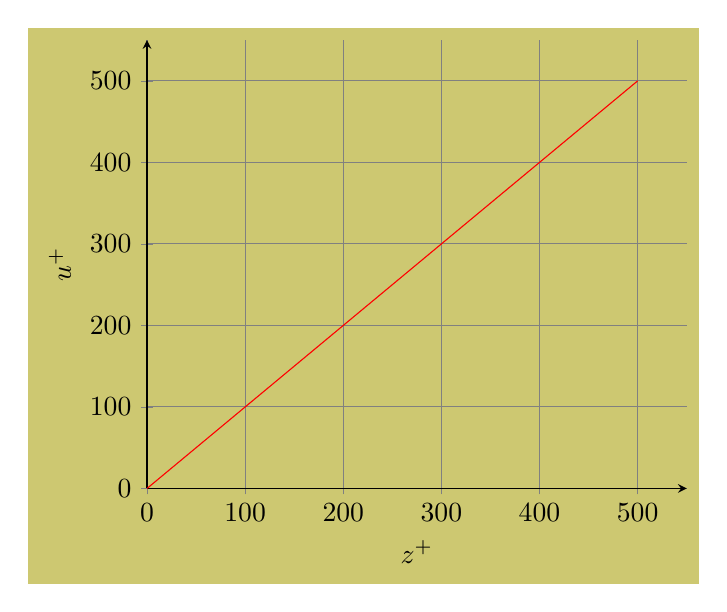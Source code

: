 %\begin{tikzpicture}[domain=0:5, background rectangle/.style={fill=olive!45}, show background rectangle]                                     % Define o tamanho do domínio (o eixo x)
%    \draw[very thin,color=gray] (-0.1,-0.1) grid (5.1,5.1);         % Traça o grid de fundo em cinza, espaçado de 1x1
%    \draw[->] (-0.2,0) -- (5.2,0)                                   % Traça o eixo das abississas em preto
%        node[below=5pt] at (2.5,-0.5) {$z\frac{u_*}{\nu}$};         % Titula o eixo das abississas como "zu*/nu"
%    \foreach \x  in {1,...,5}{
%        \pgfmathtruncatemacro\xtext{\x * 100}
%        \draw (\x ,1pt) -- (\x ,-1pt) node[below] {\small $\xtext$};
%    }
%    \draw[->] (0,-0.2) -- (0,5.2)                                   % Traça o eixo das ordenadas em preto
%        node[left=35pt,rotate=90] at (-0.1,2.5) {$\frac{u}{u_*}$};  % Titula o eixo das ordenadas como "u/u*"
%    \foreach \y  in {1,...,5}{
%        \pgfmathtruncatemacro\ytext{\y * 100}
%        \draw (-1pt,\y cm) -- (-3pt,\y cm) node[left] {\small $\ytext$};
%    }
%    \draw[color=red] plot[id=x] function{x};                         % Desenha a função normalizada
%\end{tikzpicture}
\begin{tikzpicture}[background rectangle/.style={fill=olive!45}, show background rectangle]                                     % Define o tamanho do domínio (o eixo x)
    \begin{axis}[
        axis lines = left,
        xmin = 0, xmax = 550,
        ymin = 0, ymax = 550,
        xtick={0,100,200,300,400,500},
        ytick={0,100,200,300,400,500},
        xmajorgrids=true,
        ymajorgrids=true,
        grid style=gray,
        xlabel = {$z^+$},
        ylabel = {$u^+$},
    ]
        %Below the red function is defined
        \addplot [
            domain=0:500,
            color=red,
        ]
        {x};
%        \addlegendentry{Normalized Velocity}
    \end{axis}
\end{tikzpicture}
